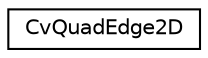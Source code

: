 digraph "Graphical Class Hierarchy"
{
 // LATEX_PDF_SIZE
  edge [fontname="Helvetica",fontsize="10",labelfontname="Helvetica",labelfontsize="10"];
  node [fontname="Helvetica",fontsize="10",shape=record];
  rankdir="LR";
  Node0 [label="CvQuadEdge2D",height=0.2,width=0.4,color="black", fillcolor="white", style="filled",URL="$struct_cv_quad_edge2_d.html",tooltip=" "];
}
